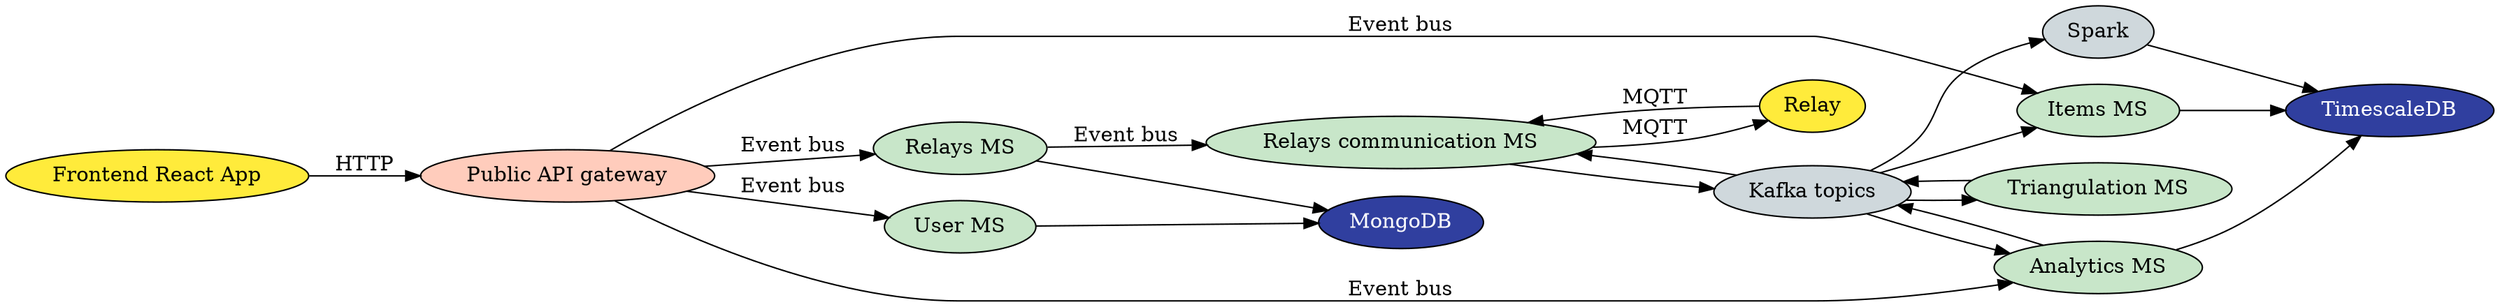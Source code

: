 digraph architecture {
  rankdir=LR;
  
  // Storage - #303F9F (dark blue)
  node[fillcolor="#303F9F" style="filled" fontcolor="white"];
  timescale_db[label="TimescaleDB"]; mongo_db[label="MongoDB"];
  
  // Client-side products - #FFEB3B (yellow)
  node[fillcolor="#FFEB3B" style="filled" fontcolor="black"];
  frontend[label="Frontend React App"]; relay[label="Relay"]
  
  // Microservices - #C8E6C9 (light green)
  node[fillcolor="#C8E6C9" style="filled" fontcolor="black"];
  relays_communication_ms[label="Relays communication MS"]; relays_ms[label="Relays MS"]; user_ms[label="User MS"]; items_ms[label="Items MS"]; analytics_ms[label="Analytics MS"]; triangulation_ms[label="Triangulation MS"];
  
  // API Gateways - #FFCCBC (light orange)
  node[fillcolor="#FFCCBC" style="filled" fontcolor="black"];
  public_api[label="Public API gateway"];
  
  // 3rd-party tools - #CFD8DC (light grey)
  node[fillcolor="#CFD8DC" style="filled" fontcolor="black"];
  kafka[label="Kafka topics"]; spark[label="Spark"];

  subgraph client_side_apps {
      frontend -> {public_api} [label="HTTP"];
  }
  
  subgraph relays {
      relay -> { relays_communication_ms } [label="MQTT"];
  }
  
  subgraph api_gateways {
      public_api -> {relays_ms, user_ms, items_ms, analytics_ms} [label="Event bus"];
  }
  
  subgraph microservices {
      relays_communication_ms -> {relay} [label="MQTT"];
      relays_communication_ms -> {kafka};
      triangulation_ms -> {kafka};
      kafka -> {relays_communication_ms, triangulation_ms, spark, items_ms, analytics_ms};
      relays_ms -> {mongo_db};
      relays_ms -> {relays_communication_ms} [label="Event bus"];
      user_ms -> {mongo_db};
      items_ms -> {timescale_db};
      spark -> {timescale_db};
      analytics_ms -> {timescale_db, kafka};
  }
}